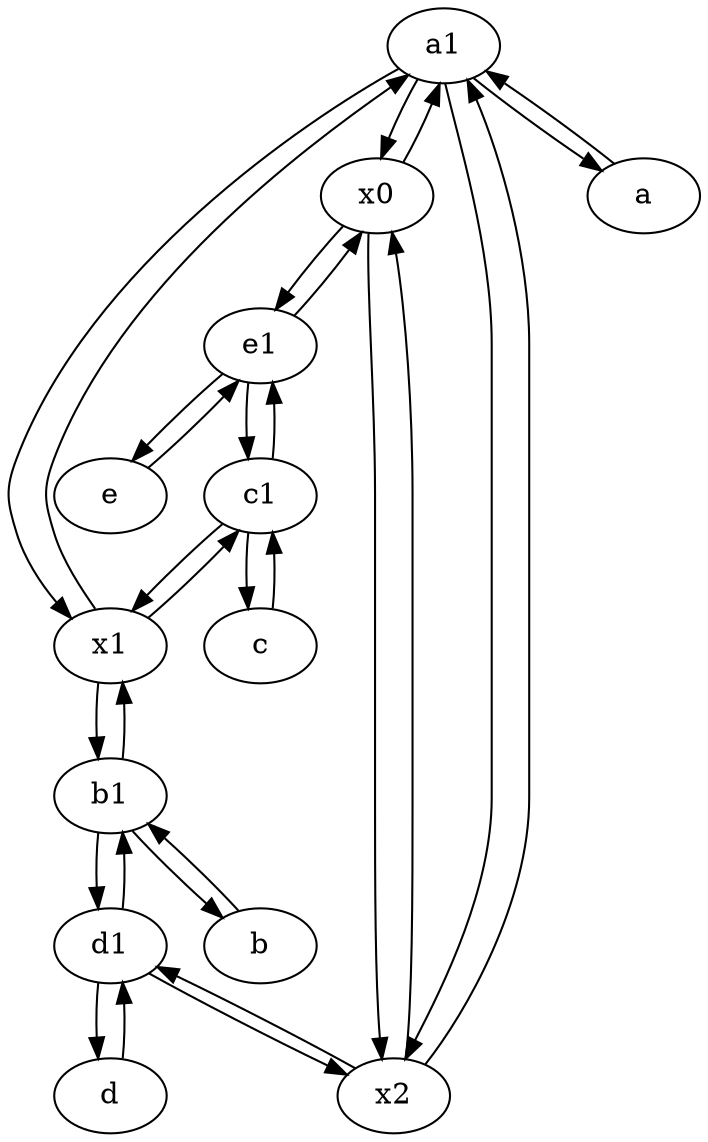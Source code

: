 digraph  {
	a1 [pos="40,15!"];
	b1 [pos="45,20!"];
	x0;
	a [pos="40,10!"];
	x2;
	e1 [pos="25,45!"];
	d [pos="20,30!"];
	c1 [pos="30,15!"];
	x1;
	e [pos="30,50!"];
	d1 [pos="25,30!"];
	b [pos="50,20!"];
	c [pos="20,10!"];
	e1 -> x0;
	d1 -> b1;
	d1 -> d;
	b1 -> x1;
	x0 -> e1;
	e -> e1;
	a1 -> x0;
	x1 -> b1;
	x1 -> a1;
	x2 -> x0;
	b -> b1;
	b1 -> d1;
	a1 -> x2;
	x0 -> x2;
	c1 -> c;
	a -> a1;
	x2 -> a1;
	x0 -> a1;
	e1 -> c1;
	a1 -> a;
	d -> d1;
	x2 -> d1;
	e1 -> e;
	b1 -> b;
	c1 -> e1;
	d1 -> x2;
	x1 -> c1;
	c -> c1;
	c1 -> x1;
	a1 -> x1;

	}